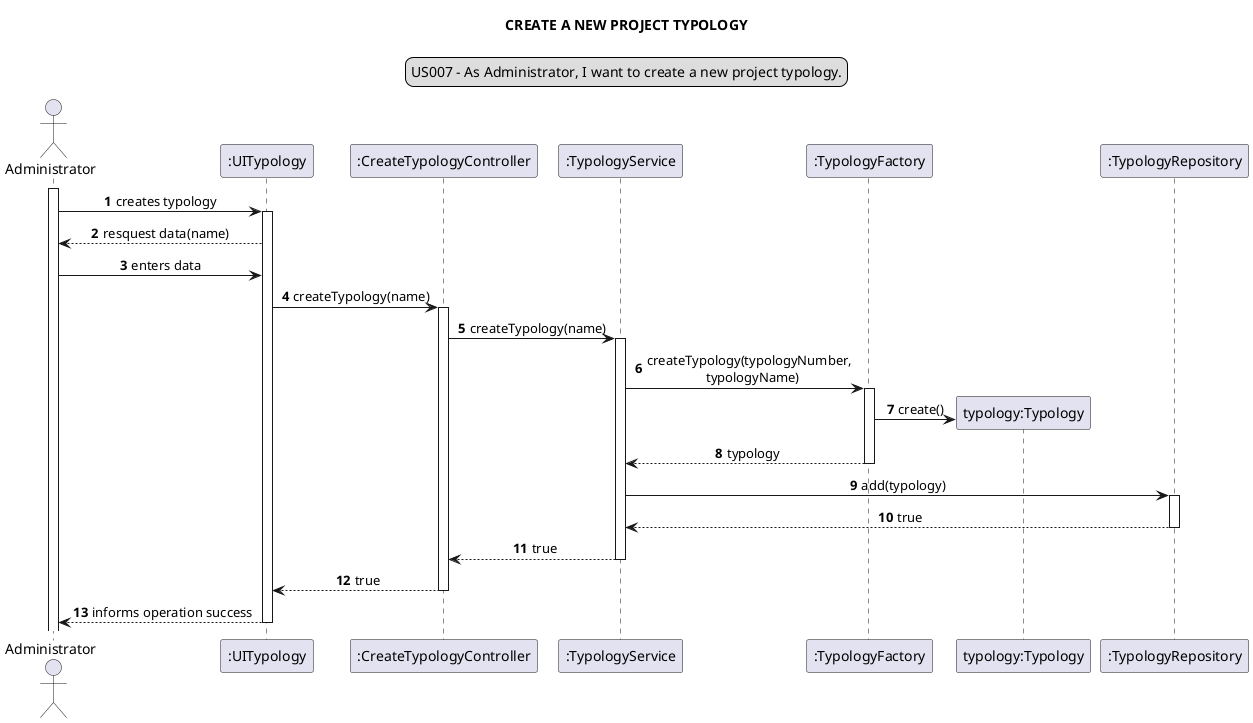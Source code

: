 @startuml

autonumber

skinparam sequenceMessageAlign center
title CREATE A NEW PROJECT TYPOLOGY
legend top
US007 - As Administrator, I want to create a new project typology.
end legend

actor Administrator as admin
participant ":UITypology" as ui
participant ":CreateTypologyController" as ctrl
participant ":TypologyService" as service
participant ":TypologyFactory" as factory
participant "typology:Typology" as typology
participant ":TypologyRepository" as repo

activate "admin"
admin -> ui : creates typology
activate "ui"
ui --> admin : resquest data(name)
admin -> ui: enters data
ui -> ctrl: createTypology(name)
activate "ctrl"
ctrl -> service: createTypology(name)
activate "service"
service -> factory: createTypology(typologyNumber, \n typologyName)
activate factory
create typology
factory -> typology: create()
factory --> service: typology
deactivate factory
service -> repo: add(typology)
activate "repo"
repo --> service: true
deactivate repo
service --> ctrl: true
deactivate "service"
ctrl --> ui : true
deactivate ctrl
ui --> admin: informs operation success
deactivate ui

@enduml